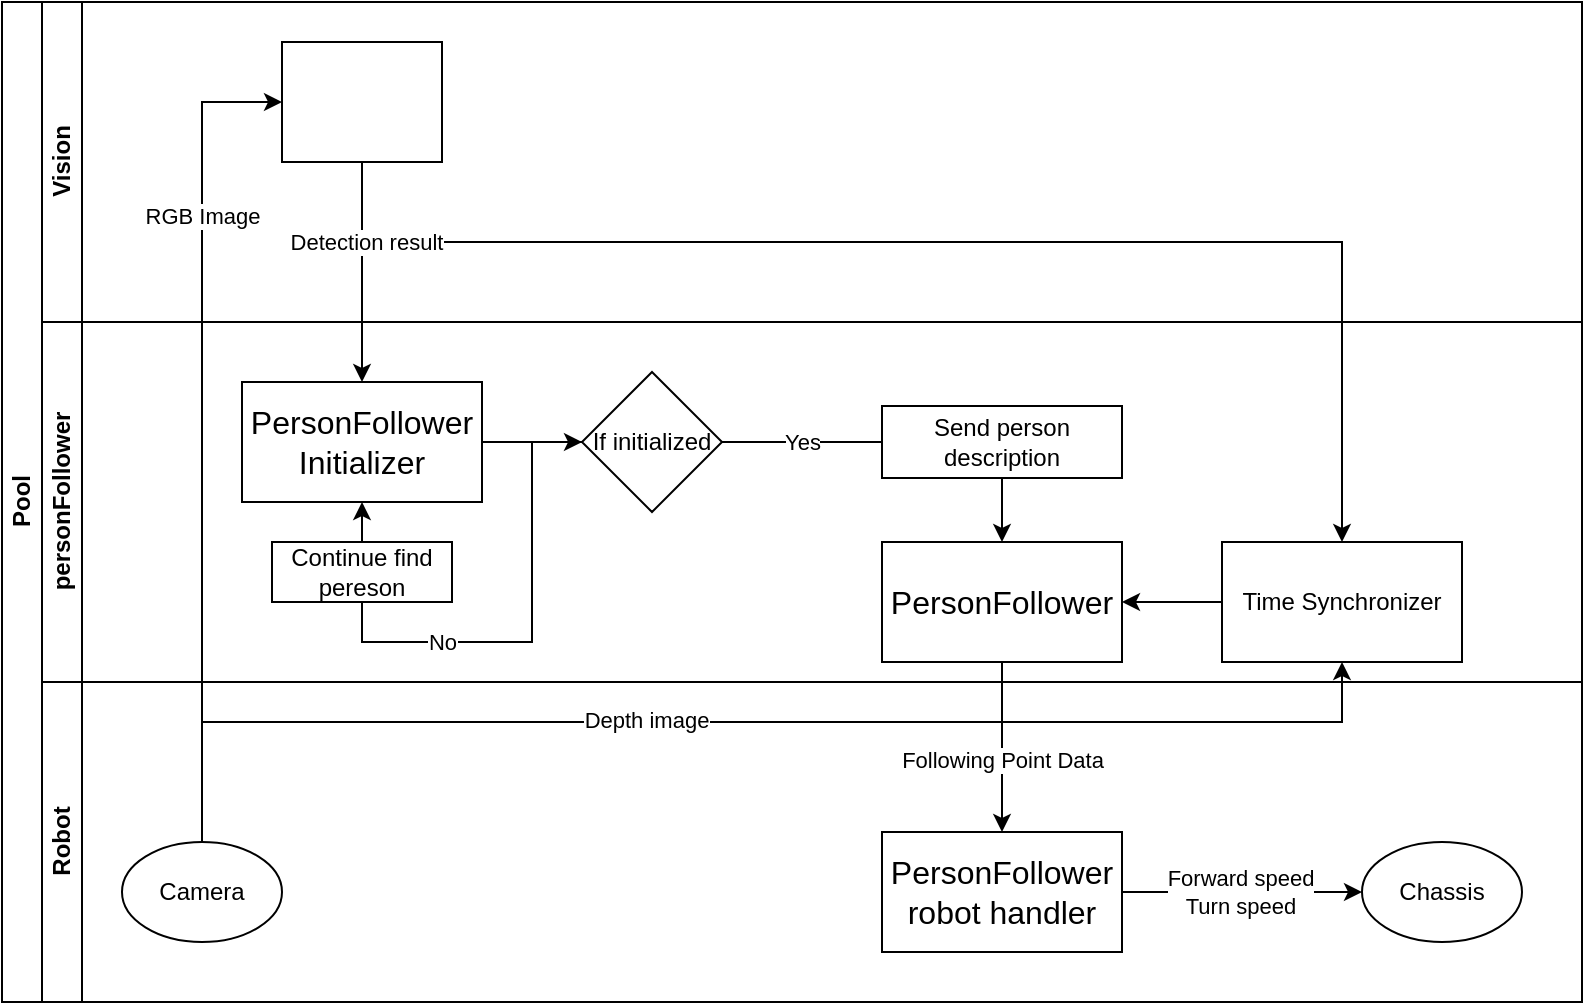 <mxfile version="14.2.7" type="github">
  <diagram id="prtHgNgQTEPvFCAcTncT" name="Page-1">
    <mxGraphModel dx="2595" dy="1370" grid="1" gridSize="10" guides="1" tooltips="1" connect="1" arrows="1" fold="1" page="1" pageScale="1" pageWidth="827" pageHeight="1169" math="0" shadow="0">
      <root>
        <mxCell id="0" />
        <mxCell id="1" parent="0" />
        <mxCell id="dNxyNK7c78bLwvsdeMH5-19" value="Pool" style="swimlane;html=1;childLayout=stackLayout;resizeParent=1;resizeParentMax=0;horizontal=0;startSize=20;horizontalStack=0;" parent="1" vertex="1">
          <mxGeometry x="19" y="360" width="790" height="500" as="geometry" />
        </mxCell>
        <mxCell id="dNxyNK7c78bLwvsdeMH5-35" style="edgeStyle=orthogonalEdgeStyle;rounded=0;orthogonalLoop=1;jettySize=auto;html=1;endArrow=classic;endFill=1;" parent="dNxyNK7c78bLwvsdeMH5-19" edge="1">
          <mxGeometry relative="1" as="geometry">
            <mxPoint x="374" y="210" as="sourcePoint" />
          </mxGeometry>
        </mxCell>
        <mxCell id="dNxyNK7c78bLwvsdeMH5-20" value="Vision" style="swimlane;html=1;startSize=20;horizontal=0;" parent="dNxyNK7c78bLwvsdeMH5-19" vertex="1">
          <mxGeometry x="20" width="770" height="160" as="geometry" />
        </mxCell>
        <mxCell id="dNxyNK7c78bLwvsdeMH5-24" value="&lt;font color=&quot;#ffffff&quot;&gt;YOLO Detector&lt;/font&gt;" style="rounded=0;whiteSpace=wrap;html=1;fontFamily=Helvetica;fontSize=12;fontColor=#000000;align=center;" parent="dNxyNK7c78bLwvsdeMH5-20" vertex="1">
          <mxGeometry x="120" y="20" width="80" height="60" as="geometry" />
        </mxCell>
        <mxCell id="dNxyNK7c78bLwvsdeMH5-33" value="" style="edgeStyle=orthogonalEdgeStyle;rounded=0;orthogonalLoop=1;jettySize=auto;html=1;endArrow=classic;endFill=1;" parent="dNxyNK7c78bLwvsdeMH5-20" edge="1">
          <mxGeometry relative="1" as="geometry">
            <mxPoint x="320" y="60" as="sourcePoint" />
          </mxGeometry>
        </mxCell>
        <mxCell id="dNxyNK7c78bLwvsdeMH5-21" value="personFollower" style="swimlane;html=1;startSize=20;horizontal=0;" parent="dNxyNK7c78bLwvsdeMH5-19" vertex="1">
          <mxGeometry x="20" y="160" width="770" height="180" as="geometry" />
        </mxCell>
        <mxCell id="dNxyNK7c78bLwvsdeMH5-29" value="" style="edgeStyle=orthogonalEdgeStyle;rounded=0;orthogonalLoop=1;jettySize=auto;html=1;endArrow=classic;endFill=1;" parent="dNxyNK7c78bLwvsdeMH5-21" edge="1">
          <mxGeometry relative="1" as="geometry">
            <mxPoint x="334" y="70" as="targetPoint" />
          </mxGeometry>
        </mxCell>
        <mxCell id="Wbik7pWMKosnGJ2BxmNt-12" style="edgeStyle=orthogonalEdgeStyle;rounded=0;orthogonalLoop=1;jettySize=auto;html=1;entryX=0;entryY=0.5;entryDx=0;entryDy=0;" parent="dNxyNK7c78bLwvsdeMH5-21" source="Wbik7pWMKosnGJ2BxmNt-8" target="Wbik7pWMKosnGJ2BxmNt-11" edge="1">
          <mxGeometry relative="1" as="geometry" />
        </mxCell>
        <mxCell id="Wbik7pWMKosnGJ2BxmNt-8" value="&lt;font style=&quot;font-size: 16px&quot;&gt;PersonFollower Initializer&lt;/font&gt;" style="rounded=0;whiteSpace=wrap;html=1;" parent="dNxyNK7c78bLwvsdeMH5-21" vertex="1">
          <mxGeometry x="100" y="30" width="120" height="60" as="geometry" />
        </mxCell>
        <mxCell id="Wbik7pWMKosnGJ2BxmNt-9" value="&lt;font style=&quot;font-size: 16px&quot;&gt;PersonFollower&lt;/font&gt;" style="rounded=0;whiteSpace=wrap;html=1;" parent="dNxyNK7c78bLwvsdeMH5-21" vertex="1">
          <mxGeometry x="420" y="110" width="120" height="60" as="geometry" />
        </mxCell>
        <mxCell id="Wbik7pWMKosnGJ2BxmNt-13" style="edgeStyle=orthogonalEdgeStyle;rounded=0;orthogonalLoop=1;jettySize=auto;html=1;entryX=0.5;entryY=0;entryDx=0;entryDy=0;" parent="dNxyNK7c78bLwvsdeMH5-21" source="Wbik7pWMKosnGJ2BxmNt-11" target="Wbik7pWMKosnGJ2BxmNt-9" edge="1">
          <mxGeometry relative="1" as="geometry" />
        </mxCell>
        <mxCell id="Wbik7pWMKosnGJ2BxmNt-14" value="Yes" style="edgeLabel;html=1;align=center;verticalAlign=middle;resizable=0;points=[];" parent="Wbik7pWMKosnGJ2BxmNt-13" vertex="1" connectable="0">
          <mxGeometry x="-0.138" relative="1" as="geometry">
            <mxPoint x="-42" as="offset" />
          </mxGeometry>
        </mxCell>
        <mxCell id="Wbik7pWMKosnGJ2BxmNt-24" style="edgeStyle=orthogonalEdgeStyle;rounded=0;orthogonalLoop=1;jettySize=auto;html=1;entryX=0.5;entryY=1;entryDx=0;entryDy=0;" parent="dNxyNK7c78bLwvsdeMH5-21" source="Wbik7pWMKosnGJ2BxmNt-11" target="Wbik7pWMKosnGJ2BxmNt-8" edge="1">
          <mxGeometry relative="1" as="geometry">
            <Array as="points">
              <mxPoint x="245" y="60" />
              <mxPoint x="245" y="160" />
              <mxPoint x="160" y="160" />
            </Array>
          </mxGeometry>
        </mxCell>
        <mxCell id="Wbik7pWMKosnGJ2BxmNt-25" value="No" style="edgeLabel;html=1;align=center;verticalAlign=middle;resizable=0;points=[];" parent="Wbik7pWMKosnGJ2BxmNt-24" vertex="1" connectable="0">
          <mxGeometry x="0.462" relative="1" as="geometry">
            <mxPoint x="34" as="offset" />
          </mxGeometry>
        </mxCell>
        <mxCell id="Wbik7pWMKosnGJ2BxmNt-11" value="If initialized" style="rhombus;whiteSpace=wrap;html=1;" parent="dNxyNK7c78bLwvsdeMH5-21" vertex="1">
          <mxGeometry x="270" y="25" width="70" height="70" as="geometry" />
        </mxCell>
        <mxCell id="Wbik7pWMKosnGJ2BxmNt-21" value="Continue find pereson" style="rounded=0;whiteSpace=wrap;html=1;" parent="dNxyNK7c78bLwvsdeMH5-21" vertex="1">
          <mxGeometry x="115" y="110" width="90" height="30" as="geometry" />
        </mxCell>
        <mxCell id="Wbik7pWMKosnGJ2BxmNt-26" value="Send person description" style="rounded=0;whiteSpace=wrap;html=1;" parent="dNxyNK7c78bLwvsdeMH5-21" vertex="1">
          <mxGeometry x="420" y="42" width="120" height="36" as="geometry" />
        </mxCell>
        <mxCell id="Wbik7pWMKosnGJ2BxmNt-40" style="edgeStyle=orthogonalEdgeStyle;rounded=0;orthogonalLoop=1;jettySize=auto;html=1;entryX=1;entryY=0.5;entryDx=0;entryDy=0;" parent="dNxyNK7c78bLwvsdeMH5-21" source="Wbik7pWMKosnGJ2BxmNt-31" target="Wbik7pWMKosnGJ2BxmNt-9" edge="1">
          <mxGeometry relative="1" as="geometry" />
        </mxCell>
        <mxCell id="Wbik7pWMKosnGJ2BxmNt-31" value="Time&amp;nbsp;Synchronizer" style="rounded=0;whiteSpace=wrap;html=1;" parent="dNxyNK7c78bLwvsdeMH5-21" vertex="1">
          <mxGeometry x="590" y="110" width="120" height="60" as="geometry" />
        </mxCell>
        <mxCell id="Wbik7pWMKosnGJ2BxmNt-5" style="edgeStyle=orthogonalEdgeStyle;rounded=0;orthogonalLoop=1;jettySize=auto;html=1;entryX=0;entryY=0.5;entryDx=0;entryDy=0;exitX=0.5;exitY=0;exitDx=0;exitDy=0;" parent="dNxyNK7c78bLwvsdeMH5-19" source="Wbik7pWMKosnGJ2BxmNt-4" target="dNxyNK7c78bLwvsdeMH5-24" edge="1">
          <mxGeometry relative="1" as="geometry">
            <Array as="points">
              <mxPoint x="100" y="50" />
            </Array>
          </mxGeometry>
        </mxCell>
        <mxCell id="Wbik7pWMKosnGJ2BxmNt-27" value="RGB Image" style="edgeLabel;html=1;align=center;verticalAlign=middle;resizable=0;points=[];" parent="Wbik7pWMKosnGJ2BxmNt-5" vertex="1" connectable="0">
          <mxGeometry x="0.526" relative="1" as="geometry">
            <mxPoint as="offset" />
          </mxGeometry>
        </mxCell>
        <mxCell id="Wbik7pWMKosnGJ2BxmNt-10" style="edgeStyle=orthogonalEdgeStyle;rounded=0;orthogonalLoop=1;jettySize=auto;html=1;entryX=0.5;entryY=0;entryDx=0;entryDy=0;" parent="dNxyNK7c78bLwvsdeMH5-19" source="dNxyNK7c78bLwvsdeMH5-24" target="Wbik7pWMKosnGJ2BxmNt-8" edge="1">
          <mxGeometry relative="1" as="geometry" />
        </mxCell>
        <mxCell id="Wbik7pWMKosnGJ2BxmNt-32" style="edgeStyle=orthogonalEdgeStyle;rounded=0;orthogonalLoop=1;jettySize=auto;html=1;entryX=0.5;entryY=1;entryDx=0;entryDy=0;" parent="dNxyNK7c78bLwvsdeMH5-19" source="Wbik7pWMKosnGJ2BxmNt-4" target="Wbik7pWMKosnGJ2BxmNt-31" edge="1">
          <mxGeometry relative="1" as="geometry">
            <Array as="points">
              <mxPoint x="100" y="360" />
              <mxPoint x="670" y="360" />
            </Array>
          </mxGeometry>
        </mxCell>
        <mxCell id="Wbik7pWMKosnGJ2BxmNt-33" value="Depth image" style="edgeLabel;html=1;align=center;verticalAlign=middle;resizable=0;points=[];" parent="Wbik7pWMKosnGJ2BxmNt-32" vertex="1" connectable="0">
          <mxGeometry x="-0.145" y="1" relative="1" as="geometry">
            <mxPoint as="offset" />
          </mxGeometry>
        </mxCell>
        <mxCell id="Wbik7pWMKosnGJ2BxmNt-38" style="edgeStyle=orthogonalEdgeStyle;rounded=0;orthogonalLoop=1;jettySize=auto;html=1;" parent="dNxyNK7c78bLwvsdeMH5-19" source="dNxyNK7c78bLwvsdeMH5-24" target="Wbik7pWMKosnGJ2BxmNt-31" edge="1">
          <mxGeometry relative="1" as="geometry">
            <Array as="points">
              <mxPoint x="180" y="120" />
              <mxPoint x="670" y="120" />
            </Array>
          </mxGeometry>
        </mxCell>
        <mxCell id="Wbik7pWMKosnGJ2BxmNt-39" value="Detection result" style="edgeLabel;html=1;align=center;verticalAlign=middle;resizable=0;points=[];" parent="Wbik7pWMKosnGJ2BxmNt-38" vertex="1" connectable="0">
          <mxGeometry x="-0.877" relative="1" as="geometry">
            <mxPoint as="offset" />
          </mxGeometry>
        </mxCell>
        <mxCell id="Wbik7pWMKosnGJ2BxmNt-44" style="edgeStyle=orthogonalEdgeStyle;rounded=0;orthogonalLoop=1;jettySize=auto;html=1;entryX=0.5;entryY=0;entryDx=0;entryDy=0;" parent="dNxyNK7c78bLwvsdeMH5-19" source="Wbik7pWMKosnGJ2BxmNt-9" target="Wbik7pWMKosnGJ2BxmNt-43" edge="1">
          <mxGeometry relative="1" as="geometry" />
        </mxCell>
        <mxCell id="Wbik7pWMKosnGJ2BxmNt-47" value="Following Point Data" style="edgeLabel;html=1;align=center;verticalAlign=middle;resizable=0;points=[];" parent="Wbik7pWMKosnGJ2BxmNt-44" vertex="1" connectable="0">
          <mxGeometry x="0.143" relative="1" as="geometry">
            <mxPoint as="offset" />
          </mxGeometry>
        </mxCell>
        <mxCell id="dNxyNK7c78bLwvsdeMH5-22" value="Robot" style="swimlane;html=1;startSize=20;horizontal=0;" parent="dNxyNK7c78bLwvsdeMH5-19" vertex="1">
          <mxGeometry x="20" y="340" width="770" height="160" as="geometry" />
        </mxCell>
        <mxCell id="Wbik7pWMKosnGJ2BxmNt-4" value="Camera" style="ellipse;whiteSpace=wrap;html=1;" parent="dNxyNK7c78bLwvsdeMH5-22" vertex="1">
          <mxGeometry x="40" y="80" width="80" height="50" as="geometry" />
        </mxCell>
        <mxCell id="Wbik7pWMKosnGJ2BxmNt-42" value="Chassis" style="ellipse;whiteSpace=wrap;html=1;" parent="dNxyNK7c78bLwvsdeMH5-22" vertex="1">
          <mxGeometry x="660" y="80" width="80" height="50" as="geometry" />
        </mxCell>
        <mxCell id="Wbik7pWMKosnGJ2BxmNt-48" style="edgeStyle=orthogonalEdgeStyle;rounded=0;orthogonalLoop=1;jettySize=auto;html=1;" parent="dNxyNK7c78bLwvsdeMH5-22" source="Wbik7pWMKosnGJ2BxmNt-43" target="Wbik7pWMKosnGJ2BxmNt-42" edge="1">
          <mxGeometry relative="1" as="geometry" />
        </mxCell>
        <mxCell id="Wbik7pWMKosnGJ2BxmNt-49" value="Forward speed&lt;br&gt;Turn speed" style="edgeLabel;html=1;align=center;verticalAlign=middle;resizable=0;points=[];" parent="Wbik7pWMKosnGJ2BxmNt-48" vertex="1" connectable="0">
          <mxGeometry x="-0.226" relative="1" as="geometry">
            <mxPoint x="12" as="offset" />
          </mxGeometry>
        </mxCell>
        <mxCell id="Wbik7pWMKosnGJ2BxmNt-43" value="&lt;font style=&quot;font-size: 16px&quot;&gt;PersonFollower robot handler&lt;/font&gt;" style="rounded=0;whiteSpace=wrap;html=1;" parent="dNxyNK7c78bLwvsdeMH5-22" vertex="1">
          <mxGeometry x="420" y="75" width="120" height="60" as="geometry" />
        </mxCell>
      </root>
    </mxGraphModel>
  </diagram>
</mxfile>
